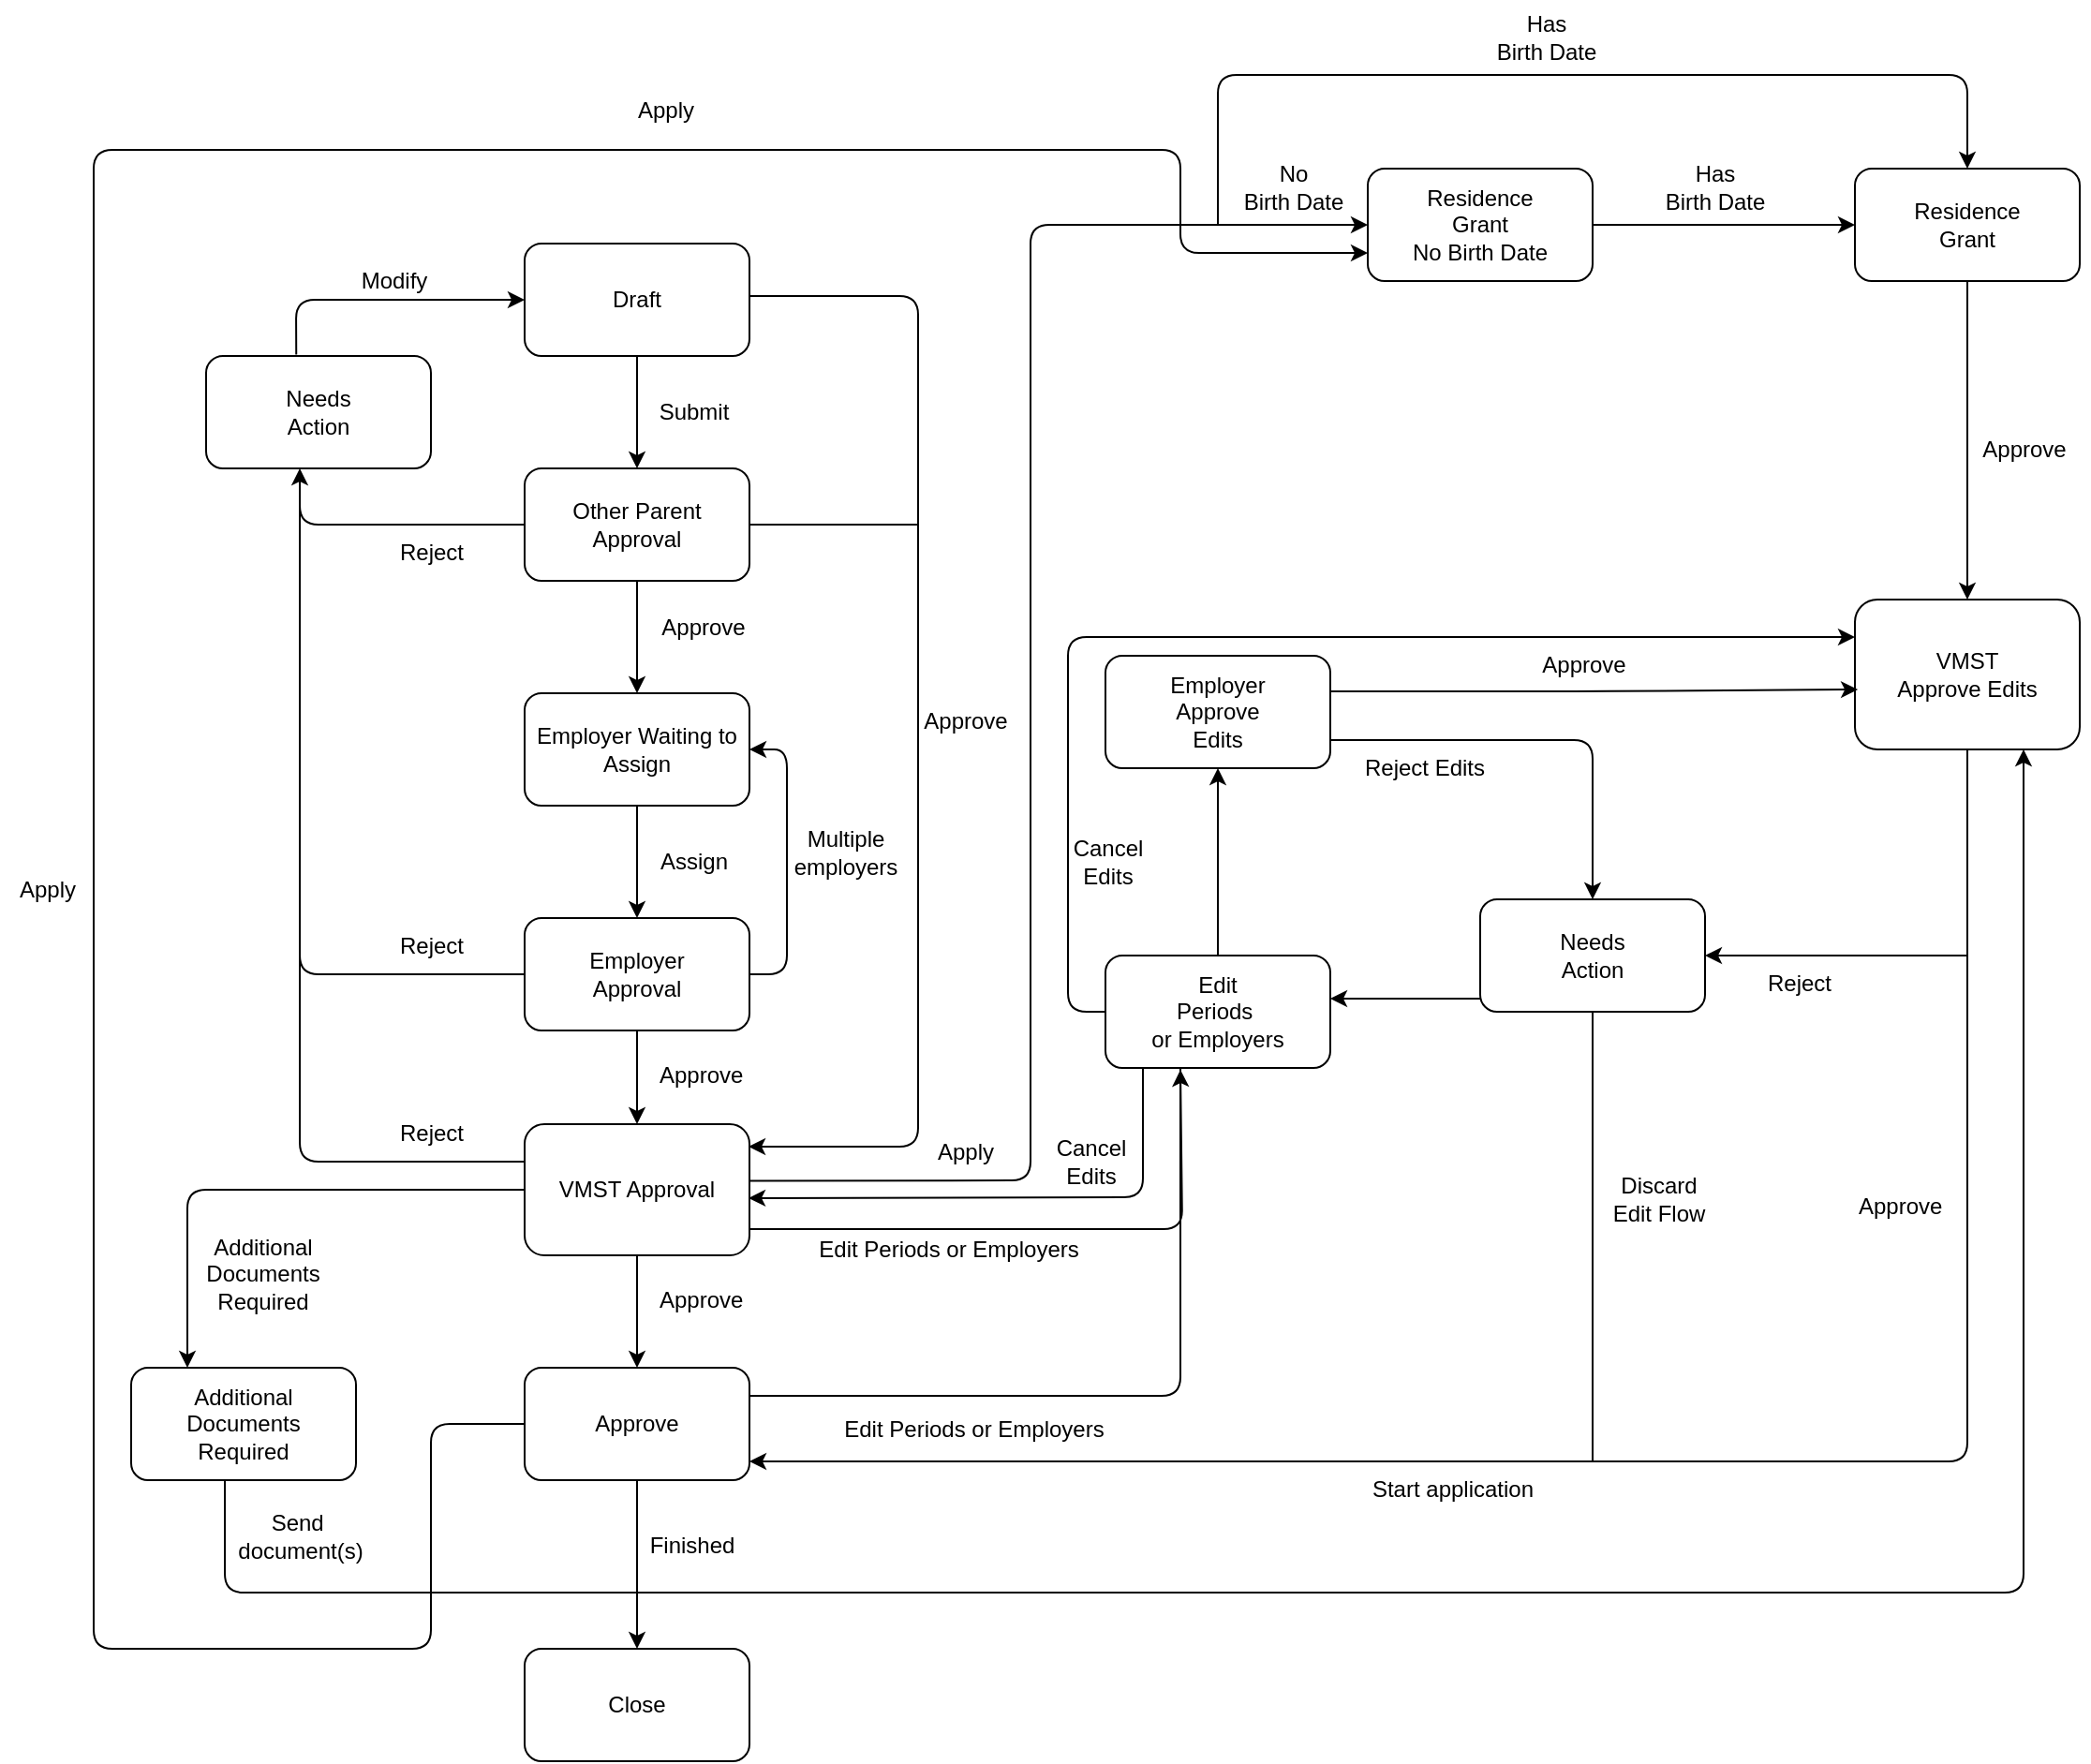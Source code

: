 <mxfile>
    <diagram id="XFyOMNRHPZt_d9PDHA7L" name="Page-1">
        <mxGraphModel dx="1827" dy="1654" grid="1" gridSize="10" guides="0" tooltips="1" connect="1" arrows="1" fold="1" page="1" pageScale="1" pageWidth="1169" pageHeight="827" background="#ffffff" math="0" shadow="0">
            <root>
                <mxCell id="0"/>
                <mxCell id="1" parent="0"/>
                <mxCell id="2" value="Draft" style="rounded=1;whiteSpace=wrap;html=1;" parent="1" vertex="1">
                    <mxGeometry x="250" y="10" width="120" height="60" as="geometry"/>
                </mxCell>
                <mxCell id="3" value="Other Parent&lt;br&gt;Approval" style="rounded=1;whiteSpace=wrap;html=1;" parent="1" vertex="1">
                    <mxGeometry x="250" y="130" width="120" height="60" as="geometry"/>
                </mxCell>
                <mxCell id="4" value="Employer Waiting to Assign" style="rounded=1;whiteSpace=wrap;html=1;" parent="1" vertex="1">
                    <mxGeometry x="250" y="250" width="120" height="60" as="geometry"/>
                </mxCell>
                <mxCell id="150" style="edgeStyle=none;html=1;exitX=1;exitY=0.5;exitDx=0;exitDy=0;entryX=1;entryY=0.5;entryDx=0;entryDy=0;strokeColor=#000000;" parent="1" source="5" target="4" edge="1">
                    <mxGeometry relative="1" as="geometry">
                        <mxPoint x="430" y="400" as="targetPoint"/>
                        <Array as="points">
                            <mxPoint x="390" y="400"/>
                            <mxPoint x="390" y="280"/>
                        </Array>
                    </mxGeometry>
                </mxCell>
                <mxCell id="5" value="Employer&lt;br&gt;Approval" style="rounded=1;whiteSpace=wrap;html=1;" parent="1" vertex="1">
                    <mxGeometry x="250" y="370" width="120" height="60" as="geometry"/>
                </mxCell>
                <mxCell id="155" style="edgeStyle=none;html=1;entryX=0.5;entryY=0;entryDx=0;entryDy=0;strokeColor=#000000;" parent="1" target="7" edge="1">
                    <mxGeometry relative="1" as="geometry">
                        <mxPoint x="310" y="550" as="sourcePoint"/>
                        <Array as="points">
                            <mxPoint x="310" y="570"/>
                        </Array>
                    </mxGeometry>
                </mxCell>
                <mxCell id="6" value="VMST Approval" style="rounded=1;whiteSpace=wrap;html=1;" parent="1" vertex="1">
                    <mxGeometry x="250" y="480" width="120" height="70" as="geometry"/>
                </mxCell>
                <mxCell id="7" value="Approve" style="rounded=1;whiteSpace=wrap;html=1;" parent="1" vertex="1">
                    <mxGeometry x="250" y="610" width="120" height="60" as="geometry"/>
                </mxCell>
                <mxCell id="8" value="Close" style="rounded=1;whiteSpace=wrap;html=1;" parent="1" vertex="1">
                    <mxGeometry x="250" y="760" width="120" height="60" as="geometry"/>
                </mxCell>
                <mxCell id="9" value="Needs&lt;br&gt;Action" style="rounded=1;whiteSpace=wrap;html=1;" parent="1" vertex="1">
                    <mxGeometry x="80" y="70" width="120" height="60" as="geometry"/>
                </mxCell>
                <mxCell id="161" style="edgeStyle=none;html=1;entryX=0.75;entryY=1;entryDx=0;entryDy=0;strokeColor=#000000;" parent="1" target="13" edge="1">
                    <mxGeometry relative="1" as="geometry">
                        <mxPoint x="1070" y="360" as="targetPoint"/>
                        <mxPoint x="90" y="670" as="sourcePoint"/>
                        <Array as="points">
                            <mxPoint x="90" y="730"/>
                            <mxPoint x="1050" y="730"/>
                        </Array>
                    </mxGeometry>
                </mxCell>
                <mxCell id="10" value="Additional&lt;br&gt;Documents&lt;br&gt;Required" style="rounded=1;whiteSpace=wrap;html=1;" parent="1" vertex="1">
                    <mxGeometry x="40" y="610" width="120" height="60" as="geometry"/>
                </mxCell>
                <mxCell id="159" style="edgeStyle=none;html=1;entryX=0;entryY=0.25;entryDx=0;entryDy=0;exitX=0;exitY=0.5;exitDx=0;exitDy=0;strokeColor=#000000;" parent="1" source="11" target="13" edge="1">
                    <mxGeometry relative="1" as="geometry">
                        <Array as="points">
                            <mxPoint x="540" y="420"/>
                            <mxPoint x="540" y="220"/>
                        </Array>
                    </mxGeometry>
                </mxCell>
                <mxCell id="11" value="Edit&lt;br&gt;Periods&amp;nbsp;&lt;br&gt;or Employers" style="rounded=1;whiteSpace=wrap;html=1;" parent="1" vertex="1">
                    <mxGeometry x="560" y="390" width="120" height="60" as="geometry"/>
                </mxCell>
                <mxCell id="12" value="Employer&lt;br&gt;Approve&lt;br&gt;Edits" style="rounded=1;whiteSpace=wrap;html=1;" parent="1" vertex="1">
                    <mxGeometry x="560" y="230" width="120" height="60" as="geometry"/>
                </mxCell>
                <mxCell id="13" value="VMST&lt;br&gt;Approve Edits" style="rounded=1;whiteSpace=wrap;html=1;" parent="1" vertex="1">
                    <mxGeometry x="960" y="200" width="120" height="80" as="geometry"/>
                </mxCell>
                <mxCell id="14" value="Needs&lt;br&gt;Action" style="rounded=1;whiteSpace=wrap;html=1;" parent="1" vertex="1">
                    <mxGeometry x="760" y="360" width="120" height="60" as="geometry"/>
                </mxCell>
                <mxCell id="15" value="Residence&lt;br&gt;Grant&lt;br&gt;" style="rounded=1;whiteSpace=wrap;html=1;" parent="1" vertex="1">
                    <mxGeometry x="960" y="-30" width="120" height="60" as="geometry"/>
                </mxCell>
                <mxCell id="18" value="" style="endArrow=classic;html=1;entryX=0.5;entryY=0;entryDx=0;entryDy=0;exitX=0.5;exitY=1;exitDx=0;exitDy=0;fontColor=#FFFFFF;strokeColor=#000000;" parent="1" source="2" target="3" edge="1">
                    <mxGeometry width="50" height="50" relative="1" as="geometry">
                        <mxPoint x="400" y="570" as="sourcePoint"/>
                        <mxPoint x="450" y="520" as="targetPoint"/>
                    </mxGeometry>
                </mxCell>
                <mxCell id="19" value="" style="endArrow=classic;html=1;entryX=0.5;entryY=0;entryDx=0;entryDy=0;exitX=0.5;exitY=1;exitDx=0;exitDy=0;fontColor=#FFFFFF;strokeColor=#000000;" parent="1" edge="1">
                    <mxGeometry width="50" height="50" relative="1" as="geometry">
                        <mxPoint x="310" y="190" as="sourcePoint"/>
                        <mxPoint x="310" y="250" as="targetPoint"/>
                    </mxGeometry>
                </mxCell>
                <mxCell id="20" value="" style="endArrow=classic;html=1;entryX=0.5;entryY=0;entryDx=0;entryDy=0;exitX=0.5;exitY=1;exitDx=0;exitDy=0;fontColor=#FFFFFF;strokeColor=#000000;" parent="1" edge="1">
                    <mxGeometry width="50" height="50" relative="1" as="geometry">
                        <mxPoint x="310" y="310" as="sourcePoint"/>
                        <mxPoint x="310" y="370" as="targetPoint"/>
                    </mxGeometry>
                </mxCell>
                <mxCell id="21" value="" style="endArrow=classic;html=1;exitX=0.5;exitY=1;exitDx=0;exitDy=0;fontColor=#FFFFFF;strokeColor=#000000;entryX=0.5;entryY=0;entryDx=0;entryDy=0;" parent="1" target="6" edge="1">
                    <mxGeometry width="50" height="50" relative="1" as="geometry">
                        <mxPoint x="310" y="430" as="sourcePoint"/>
                        <mxPoint x="310" y="470" as="targetPoint"/>
                    </mxGeometry>
                </mxCell>
                <mxCell id="23" value="" style="endArrow=classic;html=1;entryX=0.5;entryY=0;entryDx=0;entryDy=0;exitX=0.5;exitY=1;exitDx=0;exitDy=0;fontColor=#FFFFFF;strokeColor=#000000;" parent="1" target="8" edge="1">
                    <mxGeometry width="50" height="50" relative="1" as="geometry">
                        <mxPoint x="310" y="670" as="sourcePoint"/>
                        <mxPoint x="310" y="730" as="targetPoint"/>
                    </mxGeometry>
                </mxCell>
                <mxCell id="24" value="" style="endArrow=classic;html=1;exitX=0;exitY=0.5;exitDx=0;exitDy=0;fontColor=#FFFFFF;strokeColor=#000000;" parent="1" source="3" edge="1">
                    <mxGeometry width="50" height="50" relative="1" as="geometry">
                        <mxPoint x="130" y="220" as="sourcePoint"/>
                        <mxPoint x="130" y="130" as="targetPoint"/>
                        <Array as="points">
                            <mxPoint x="130" y="160"/>
                        </Array>
                    </mxGeometry>
                </mxCell>
                <mxCell id="26" value="" style="endArrow=none;html=1;exitX=0;exitY=0.5;exitDx=0;exitDy=0;fontColor=#FFFFFF;strokeColor=#000000;" parent="1" source="5" edge="1">
                    <mxGeometry width="50" height="50" relative="1" as="geometry">
                        <mxPoint x="400" y="570" as="sourcePoint"/>
                        <mxPoint x="130" y="150" as="targetPoint"/>
                        <Array as="points">
                            <mxPoint x="130" y="400"/>
                        </Array>
                    </mxGeometry>
                </mxCell>
                <mxCell id="27" value="" style="endArrow=none;html=1;fontColor=#FFFFFF;strokeColor=#000000;" parent="1" edge="1">
                    <mxGeometry width="50" height="50" relative="1" as="geometry">
                        <mxPoint x="250" y="500" as="sourcePoint"/>
                        <mxPoint x="130" y="270" as="targetPoint"/>
                        <Array as="points">
                            <mxPoint x="130" y="500"/>
                        </Array>
                    </mxGeometry>
                </mxCell>
                <mxCell id="29" value="" style="endArrow=classic;html=1;exitX=1;exitY=0.5;exitDx=0;exitDy=0;fontColor=#FFFFFF;strokeColor=#000000;entryX=0.996;entryY=0.171;entryDx=0;entryDy=0;entryPerimeter=0;" parent="1" target="6" edge="1">
                    <mxGeometry width="50" height="50" relative="1" as="geometry">
                        <mxPoint x="370" y="38" as="sourcePoint"/>
                        <mxPoint x="370" y="491.5" as="targetPoint"/>
                        <Array as="points">
                            <mxPoint x="460" y="38"/>
                            <mxPoint x="460" y="492"/>
                        </Array>
                    </mxGeometry>
                </mxCell>
                <mxCell id="30" value="" style="endArrow=none;html=1;exitX=1;exitY=0.5;exitDx=0;exitDy=0;fontColor=#FFFFFF;strokeColor=#000000;" parent="1" source="3" edge="1">
                    <mxGeometry width="50" height="50" relative="1" as="geometry">
                        <mxPoint x="400" y="520" as="sourcePoint"/>
                        <mxPoint x="460" y="160" as="targetPoint"/>
                    </mxGeometry>
                </mxCell>
                <mxCell id="31" value="" style="endArrow=classic;html=1;exitX=0;exitY=0.5;exitDx=0;exitDy=0;fontColor=#FFFFFF;strokeColor=#000000;entryX=0.25;entryY=0;entryDx=0;entryDy=0;" parent="1" source="6" target="10" edge="1">
                    <mxGeometry width="50" height="50" relative="1" as="geometry">
                        <mxPoint x="400" y="720" as="sourcePoint"/>
                        <mxPoint x="51" y="610" as="targetPoint"/>
                        <Array as="points">
                            <mxPoint x="70" y="515"/>
                        </Array>
                    </mxGeometry>
                </mxCell>
                <mxCell id="33" value="" style="endArrow=classic;html=1;strokeColor=#000000;" parent="1" edge="1">
                    <mxGeometry width="50" height="50" relative="1" as="geometry">
                        <mxPoint x="370" y="536" as="sourcePoint"/>
                        <mxPoint x="600" y="451" as="targetPoint"/>
                        <Array as="points">
                            <mxPoint x="601" y="536"/>
                        </Array>
                    </mxGeometry>
                </mxCell>
                <mxCell id="34" value="" style="endArrow=classic;html=1;strokeColor=#000000;entryX=0.5;entryY=1;entryDx=0;entryDy=0;exitX=0.5;exitY=0;exitDx=0;exitDy=0;" parent="1" source="11" target="12" edge="1">
                    <mxGeometry width="50" height="50" relative="1" as="geometry">
                        <mxPoint x="600" y="390" as="sourcePoint"/>
                        <mxPoint x="600" y="290" as="targetPoint"/>
                    </mxGeometry>
                </mxCell>
                <mxCell id="36" value="" style="endArrow=none;html=1;exitX=1;exitY=0.25;exitDx=0;exitDy=0;strokeColor=#000000;" parent="1" source="7" edge="1">
                    <mxGeometry width="50" height="50" relative="1" as="geometry">
                        <mxPoint x="450" y="680" as="sourcePoint"/>
                        <mxPoint x="600" y="450" as="targetPoint"/>
                        <Array as="points">
                            <mxPoint x="600" y="625"/>
                        </Array>
                    </mxGeometry>
                </mxCell>
                <mxCell id="37" value="" style="endArrow=classic;html=1;entryX=0.996;entryY=0.578;entryDx=0;entryDy=0;fontColor=#FFFFFF;strokeColor=#000000;entryPerimeter=0;" parent="1" edge="1">
                    <mxGeometry width="50" height="50" relative="1" as="geometry">
                        <mxPoint x="580" y="450" as="sourcePoint"/>
                        <mxPoint x="369.52" y="519.46" as="targetPoint"/>
                        <Array as="points">
                            <mxPoint x="580" y="519"/>
                        </Array>
                    </mxGeometry>
                </mxCell>
                <mxCell id="38" value="" style="endArrow=classic;html=1;entryX=0.013;entryY=0.6;entryDx=0;entryDy=0;fontColor=#FFFFFF;strokeColor=#000000;entryPerimeter=0;" parent="1" target="13" edge="1">
                    <mxGeometry width="50" height="50" relative="1" as="geometry">
                        <mxPoint x="680" y="249" as="sourcePoint"/>
                        <mxPoint x="950" y="260" as="targetPoint"/>
                        <Array as="points">
                            <mxPoint x="820" y="249"/>
                        </Array>
                    </mxGeometry>
                </mxCell>
                <mxCell id="39" value="" style="endArrow=classic;html=1;exitX=1;exitY=0.75;exitDx=0;exitDy=0;entryX=0.5;entryY=0;entryDx=0;entryDy=0;strokeColor=#000000;" parent="1" source="12" target="14" edge="1">
                    <mxGeometry width="50" height="50" relative="1" as="geometry">
                        <mxPoint x="690" y="255" as="sourcePoint"/>
                        <mxPoint x="970" y="255" as="targetPoint"/>
                        <Array as="points">
                            <mxPoint x="820" y="275"/>
                        </Array>
                    </mxGeometry>
                </mxCell>
                <mxCell id="42" value="" style="endArrow=classic;html=1;strokeColor=#000000;" parent="1" edge="1">
                    <mxGeometry width="50" height="50" relative="1" as="geometry">
                        <mxPoint x="760" y="413" as="sourcePoint"/>
                        <mxPoint x="680" y="413" as="targetPoint"/>
                    </mxGeometry>
                </mxCell>
                <mxCell id="43" value="" style="endArrow=classic;html=1;exitX=0.5;exitY=1;exitDx=0;exitDy=0;fontColor=#FFFFFF;strokeColor=#000000;" parent="1" source="13" edge="1">
                    <mxGeometry width="50" height="50" relative="1" as="geometry">
                        <mxPoint x="970" y="310" as="sourcePoint"/>
                        <mxPoint x="370" y="660" as="targetPoint"/>
                        <Array as="points">
                            <mxPoint x="1020" y="360"/>
                            <mxPoint x="1020" y="660"/>
                        </Array>
                    </mxGeometry>
                </mxCell>
                <mxCell id="44" value="" style="endArrow=classic;html=1;entryX=1;entryY=0.5;entryDx=0;entryDy=0;fontColor=#FFFFFF;strokeColor=#000000;" parent="1" target="14" edge="1">
                    <mxGeometry width="50" height="50" relative="1" as="geometry">
                        <mxPoint x="1020" y="390" as="sourcePoint"/>
                        <mxPoint x="650" y="630" as="targetPoint"/>
                    </mxGeometry>
                </mxCell>
                <mxCell id="53" value="" style="endArrow=classic;html=1;entryX=0;entryY=0.5;entryDx=0;entryDy=0;exitX=0.401;exitY=-0.012;exitDx=0;exitDy=0;exitPerimeter=0;strokeColor=#000000;" parent="1" source="9" target="2" edge="1">
                    <mxGeometry width="50" height="50" relative="1" as="geometry">
                        <mxPoint x="140" y="40" as="sourcePoint"/>
                        <mxPoint x="480" y="740" as="targetPoint"/>
                        <Array as="points">
                            <mxPoint x="128" y="40"/>
                        </Array>
                    </mxGeometry>
                </mxCell>
                <mxCell id="55" value="Reject" style="text;html=1;align=center;verticalAlign=middle;resizable=0;points=[];autosize=1;strokeColor=none;fillColor=none;fontColor=#000000;" parent="1" vertex="1">
                    <mxGeometry x="170" y="160" width="60" height="30" as="geometry"/>
                </mxCell>
                <mxCell id="56" value="Reject" style="text;html=1;align=center;verticalAlign=middle;resizable=0;points=[];autosize=1;strokeColor=none;fillColor=none;fontColor=#000000;" parent="1" vertex="1">
                    <mxGeometry x="170" y="370" width="60" height="30" as="geometry"/>
                </mxCell>
                <mxCell id="59" value="Reject" style="text;html=1;align=center;verticalAlign=middle;resizable=0;points=[];autosize=1;strokeColor=none;fillColor=none;fontColor=#000000;" parent="1" vertex="1">
                    <mxGeometry x="900" y="390" width="60" height="30" as="geometry"/>
                </mxCell>
                <mxCell id="60" value="Approve" style="text;html=1;align=center;verticalAlign=middle;resizable=0;points=[];autosize=1;strokeColor=none;fillColor=none;fontColor=#000000;" parent="1" vertex="1">
                    <mxGeometry x="780" y="220" width="70" height="30" as="geometry"/>
                </mxCell>
                <mxCell id="62" value="Approve" style="text;html=1;align=center;verticalAlign=middle;resizable=0;points=[];autosize=1;strokeColor=none;fillColor=none;fontColor=#000000;" parent="1" vertex="1">
                    <mxGeometry x="310" y="200" width="70" height="30" as="geometry"/>
                </mxCell>
                <mxCell id="63" value="Submit" style="text;html=1;align=center;verticalAlign=middle;resizable=0;points=[];autosize=1;strokeColor=none;fillColor=none;fontColor=#000000;" parent="1" vertex="1">
                    <mxGeometry x="310" y="85" width="60" height="30" as="geometry"/>
                </mxCell>
                <mxCell id="64" value="Approve" style="text;whiteSpace=wrap;fontColor=#000000;" parent="1" vertex="1">
                    <mxGeometry x="320" y="440" width="80" height="30" as="geometry"/>
                </mxCell>
                <mxCell id="65" value="Approve" style="text;fontColor=#000000;" parent="1" vertex="1">
                    <mxGeometry x="960" y="510" width="50" height="30" as="geometry"/>
                </mxCell>
                <mxCell id="66" value="Approve" style="text;fontColor=#000000;" parent="1" vertex="1">
                    <mxGeometry x="320" y="560" width="50" height="30" as="geometry"/>
                </mxCell>
                <mxCell id="68" value="Edit Periods or Employers" style="text;html=1;align=center;verticalAlign=middle;resizable=0;points=[];autosize=1;strokeColor=none;fillColor=none;fontColor=#000000;" parent="1" vertex="1">
                    <mxGeometry x="396" y="532" width="160" height="30" as="geometry"/>
                </mxCell>
                <mxCell id="72" value="Edit Periods or Employers" style="text;align=center;fontColor=#000000;" parent="1" vertex="1">
                    <mxGeometry x="440" y="629" width="100" height="40" as="geometry"/>
                </mxCell>
                <mxCell id="73" value="" style="endArrow=none;html=1;entryX=0.5;entryY=1;entryDx=0;entryDy=0;fontColor=#FFFFFF;strokeColor=#000000;" parent="1" target="14" edge="1">
                    <mxGeometry width="50" height="50" relative="1" as="geometry">
                        <mxPoint x="820" y="660" as="sourcePoint"/>
                        <mxPoint x="610" y="580" as="targetPoint"/>
                    </mxGeometry>
                </mxCell>
                <mxCell id="74" value="Discard&lt;br&gt;Edit Flow" style="text;html=1;align=center;verticalAlign=middle;resizable=0;points=[];autosize=1;strokeColor=none;fillColor=none;fontColor=#000000;" parent="1" vertex="1">
                    <mxGeometry x="820" y="500" width="70" height="40" as="geometry"/>
                </mxCell>
                <mxCell id="75" value="Cancel&lt;br&gt;Edits" style="text;html=1;align=center;verticalAlign=middle;resizable=0;points=[];autosize=1;strokeColor=none;fillColor=none;fontColor=#000000;" parent="1" vertex="1">
                    <mxGeometry x="522" y="480" width="60" height="40" as="geometry"/>
                </mxCell>
                <mxCell id="76" value="Reject Edits" style="text;html=1;align=center;verticalAlign=middle;resizable=0;points=[];autosize=1;strokeColor=none;fillColor=none;fontColor=#000000;" parent="1" vertex="1">
                    <mxGeometry x="685" y="275" width="90" height="30" as="geometry"/>
                </mxCell>
                <mxCell id="78" value="Assign" style="text;html=1;align=center;verticalAlign=middle;resizable=0;points=[];autosize=1;strokeColor=none;fillColor=none;fontColor=#000000;" parent="1" vertex="1">
                    <mxGeometry x="310" y="325" width="60" height="30" as="geometry"/>
                </mxCell>
                <mxCell id="79" value="Modify" style="text;html=1;align=center;verticalAlign=middle;resizable=0;points=[];autosize=1;strokeColor=none;fillColor=none;fontColor=#000000;" parent="1" vertex="1">
                    <mxGeometry x="150" y="15" width="60" height="30" as="geometry"/>
                </mxCell>
                <mxCell id="80" value="Approve" style="text;html=1;align=center;verticalAlign=middle;resizable=0;points=[];autosize=1;strokeColor=none;fillColor=none;fontColor=#000000;" parent="1" vertex="1">
                    <mxGeometry x="450" y="250" width="70" height="30" as="geometry"/>
                </mxCell>
                <mxCell id="81" value="Additional&lt;br&gt;Documents&lt;br&gt;Required" style="text;html=1;align=center;verticalAlign=middle;resizable=0;points=[];autosize=1;strokeColor=none;fillColor=none;fontColor=#000000;" parent="1" vertex="1">
                    <mxGeometry x="70" y="530" width="80" height="60" as="geometry"/>
                </mxCell>
                <mxCell id="85" value="Start application" style="text;html=1;align=center;verticalAlign=middle;resizable=0;points=[];autosize=1;strokeColor=none;fillColor=none;fontColor=#000000;" parent="1" vertex="1">
                    <mxGeometry x="690" y="660" width="110" height="30" as="geometry"/>
                </mxCell>
                <mxCell id="93" value="Residence&lt;br&gt;Grant&lt;br&gt;No Birth Date" style="rounded=1;whiteSpace=wrap;html=1;" parent="1" vertex="1">
                    <mxGeometry x="700" y="-30" width="120" height="60" as="geometry"/>
                </mxCell>
                <mxCell id="134" value="" style="endArrow=classic;html=1;entryX=0;entryY=0.5;entryDx=0;entryDy=0;fontColor=#FFFFFF;strokeColor=#000000;exitX=1.004;exitY=0.433;exitDx=0;exitDy=0;exitPerimeter=0;" parent="1" source="6" target="93" edge="1">
                    <mxGeometry width="50" height="50" relative="1" as="geometry">
                        <mxPoint x="380" y="520" as="sourcePoint"/>
                        <mxPoint x="690" y="10" as="targetPoint"/>
                        <Array as="points">
                            <mxPoint x="520" y="510"/>
                            <mxPoint x="520"/>
                        </Array>
                    </mxGeometry>
                </mxCell>
                <mxCell id="136" value="" style="endArrow=classic;html=1;entryX=0;entryY=0.5;entryDx=0;entryDy=0;exitX=1;exitY=0.5;exitDx=0;exitDy=0;fontColor=#FFFFFF;strokeColor=#000000;" parent="1" source="93" target="15" edge="1">
                    <mxGeometry width="50" height="50" relative="1" as="geometry">
                        <mxPoint x="610" y="440" as="sourcePoint"/>
                        <mxPoint x="820" y="90" as="targetPoint"/>
                    </mxGeometry>
                </mxCell>
                <mxCell id="137" value="" style="endArrow=none;html=1;entryX=0;entryY=0.5;entryDx=0;entryDy=0;fillColor=#f5f5f5;strokeColor=#000000;fontColor=#000000;exitX=0;exitY=0.75;exitDx=0;exitDy=0;endFill=0;startArrow=classic;startFill=1;" parent="1" source="93" target="7" edge="1">
                    <mxGeometry width="50" height="50" relative="1" as="geometry">
                        <mxPoint x="600" as="sourcePoint"/>
                        <mxPoint x="230" y="640" as="targetPoint"/>
                        <Array as="points">
                            <mxPoint x="600" y="15"/>
                            <mxPoint x="600" y="-40"/>
                            <mxPoint x="20" y="-40"/>
                            <mxPoint x="20" y="760"/>
                            <mxPoint x="200" y="760"/>
                            <mxPoint x="200" y="640"/>
                        </Array>
                    </mxGeometry>
                </mxCell>
                <mxCell id="139" value="" style="endArrow=classic;html=1;exitX=0.5;exitY=1;exitDx=0;exitDy=0;entryX=0.5;entryY=0;entryDx=0;entryDy=0;fontColor=#FFFFFF;strokeColor=#000000;" parent="1" source="15" target="13" edge="1">
                    <mxGeometry width="50" height="50" relative="1" as="geometry">
                        <mxPoint x="890" y="80" as="sourcePoint"/>
                        <mxPoint x="820" y="130" as="targetPoint"/>
                    </mxGeometry>
                </mxCell>
                <mxCell id="140" value="Approve" style="text;html=1;align=center;verticalAlign=middle;resizable=0;points=[];autosize=1;strokeColor=none;fillColor=none;fontColor=#000000;" parent="1" vertex="1">
                    <mxGeometry x="1015" y="105" width="70" height="30" as="geometry"/>
                </mxCell>
                <mxCell id="141" value="Has&lt;br&gt;Birth Date" style="text;html=1;align=center;verticalAlign=middle;resizable=0;points=[];autosize=1;strokeColor=none;fillColor=none;fontColor=#000000;" parent="1" vertex="1">
                    <mxGeometry x="755" y="-120" width="80" height="40" as="geometry"/>
                </mxCell>
                <mxCell id="142" value="Has&lt;br&gt;Birth Date" style="text;html=1;align=center;verticalAlign=middle;resizable=0;points=[];autosize=1;strokeColor=none;fillColor=none;fontColor=#000000;" parent="1" vertex="1">
                    <mxGeometry x="845" y="-40" width="80" height="40" as="geometry"/>
                </mxCell>
                <mxCell id="143" value="" style="endArrow=classic;html=1;entryX=0.5;entryY=0;entryDx=0;entryDy=0;fontColor=#FFFFFF;strokeColor=#000000;" parent="1" target="15" edge="1">
                    <mxGeometry width="50" height="50" relative="1" as="geometry">
                        <mxPoint x="620" as="sourcePoint"/>
                        <mxPoint x="850" y="-80" as="targetPoint"/>
                        <Array as="points">
                            <mxPoint x="620" y="-80"/>
                            <mxPoint x="1020" y="-80"/>
                        </Array>
                    </mxGeometry>
                </mxCell>
                <mxCell id="145" value="No&lt;br&gt;Birth Date" style="text;html=1;align=center;verticalAlign=middle;resizable=0;points=[];autosize=1;strokeColor=none;fillColor=none;fontColor=#000000;" parent="1" vertex="1">
                    <mxGeometry x="620" y="-40" width="80" height="40" as="geometry"/>
                </mxCell>
                <mxCell id="147" value="Apply" style="text;html=1;align=center;verticalAlign=middle;resizable=0;points=[];autosize=1;strokeColor=none;fillColor=none;fontColor=#000000;" parent="1" vertex="1">
                    <mxGeometry x="300" y="-76" width="50" height="30" as="geometry"/>
                </mxCell>
                <mxCell id="148" value="Apply" style="text;html=1;align=center;verticalAlign=middle;resizable=0;points=[];autosize=1;strokeColor=none;fillColor=none;fontColor=#000000;" parent="1" vertex="1">
                    <mxGeometry x="460" y="480" width="50" height="30" as="geometry"/>
                </mxCell>
                <mxCell id="149" value="Apply" style="text;html=1;align=center;verticalAlign=middle;resizable=0;points=[];autosize=1;fillColor=none;fontColor=#000000;" parent="1" vertex="1">
                    <mxGeometry x="-30" y="340" width="50" height="30" as="geometry"/>
                </mxCell>
                <mxCell id="151" value="Multiple&lt;br&gt;employers" style="text;html=1;align=center;verticalAlign=middle;resizable=0;points=[];autosize=1;strokeColor=none;fillColor=none;fontColor=#000000;" parent="1" vertex="1">
                    <mxGeometry x="381" y="315" width="80" height="40" as="geometry"/>
                </mxCell>
                <mxCell id="160" value="Cancel&lt;br&gt;Edits" style="text;html=1;align=center;verticalAlign=middle;resizable=0;points=[];autosize=1;strokeColor=none;fillColor=none;fontColor=#000000;" parent="1" vertex="1">
                    <mxGeometry x="531" y="320" width="60" height="40" as="geometry"/>
                </mxCell>
                <mxCell id="162" value="Send&amp;nbsp;&lt;br&gt;document(s)" style="text;html=1;align=center;verticalAlign=middle;resizable=0;points=[];autosize=1;strokeColor=none;fillColor=none;fontColor=#000000;" parent="1" vertex="1">
                    <mxGeometry x="85" y="680" width="90" height="40" as="geometry"/>
                </mxCell>
                <mxCell id="164" value="Reject" style="text;html=1;align=center;verticalAlign=middle;resizable=0;points=[];autosize=1;strokeColor=none;fillColor=none;fontColor=#000000;" parent="1" vertex="1">
                    <mxGeometry x="170" y="470" width="60" height="30" as="geometry"/>
                </mxCell>
                <mxCell id="165" value="Finished" style="text;html=1;align=center;verticalAlign=middle;resizable=0;points=[];autosize=1;strokeColor=none;fillColor=none;fontColor=#000000;" parent="1" vertex="1">
                    <mxGeometry x="304" y="690" width="70" height="30" as="geometry"/>
                </mxCell>
            </root>
        </mxGraphModel>
    </diagram>
</mxfile>